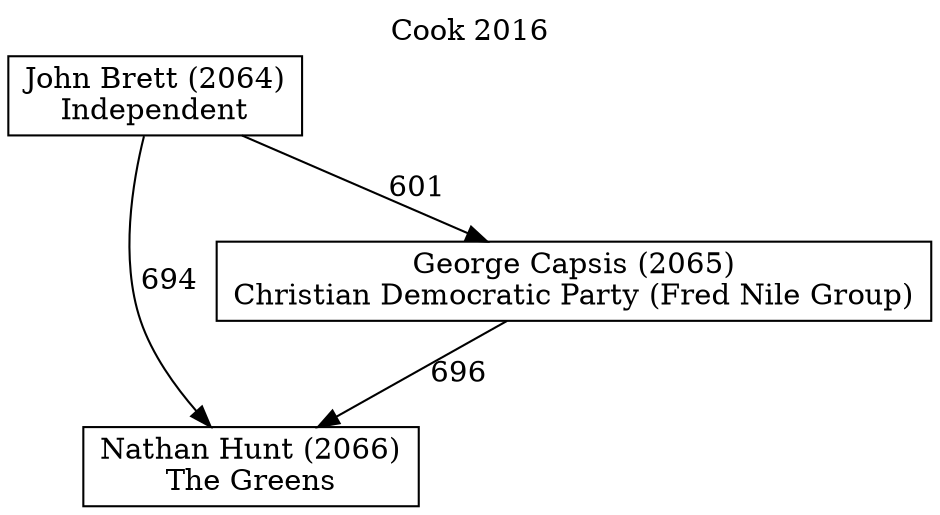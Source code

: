 // House preference flow
digraph "Nathan Hunt (2066)_Cook_2016" {
	graph [label="Cook 2016" labelloc=t mclimit=10]
	node [shape=box]
	"Nathan Hunt (2066)" [label="Nathan Hunt (2066)
The Greens"]
	"George Capsis (2065)" [label="George Capsis (2065)
Christian Democratic Party (Fred Nile Group)"]
	"John Brett (2064)" [label="John Brett (2064)
Independent"]
	"George Capsis (2065)" -> "Nathan Hunt (2066)" [label=696]
	"John Brett (2064)" -> "Nathan Hunt (2066)" [label=694]
	"John Brett (2064)" -> "George Capsis (2065)" [label=601]
}
